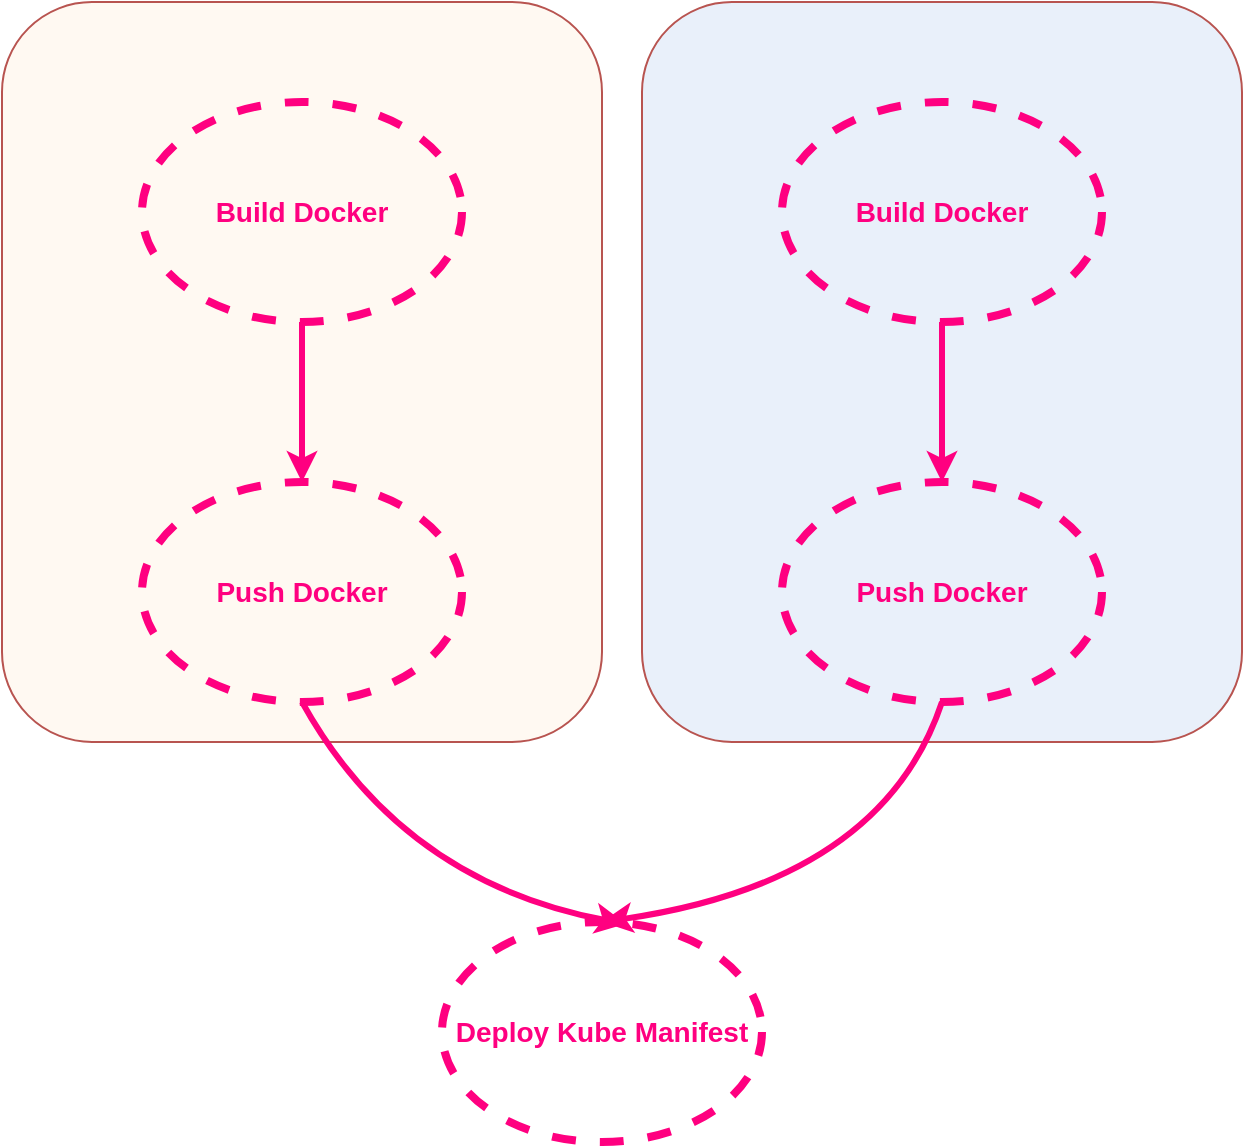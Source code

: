 <mxfile version="17.2.4" type="device"><diagram id="gIJQN4nk58KVeBEsR5i2" name="Page-1"><mxGraphModel dx="946" dy="672" grid="1" gridSize="10" guides="1" tooltips="1" connect="1" arrows="1" fold="1" page="1" pageScale="1" pageWidth="827" pageHeight="1169" math="0" shadow="0"><root><mxCell id="0"/><mxCell id="1" parent="0"/><mxCell id="vCzuLCDuU_ufFKsQT1Jc-11" value="" style="rounded=1;whiteSpace=wrap;html=1;fillColor=#A9C4EB;strokeColor=#b85450;gradientColor=none;gradientDirection=north;fillOpacity=25;" vertex="1" parent="1"><mxGeometry x="410" y="300" width="300" height="370" as="geometry"/></mxCell><mxCell id="vCzuLCDuU_ufFKsQT1Jc-10" value="" style="rounded=1;whiteSpace=wrap;html=1;fillColor=#FFE6CC;strokeColor=#b85450;gradientColor=none;gradientDirection=north;fillOpacity=25;" vertex="1" parent="1"><mxGeometry x="90" y="300" width="300" height="370" as="geometry"/></mxCell><mxCell id="vCzuLCDuU_ufFKsQT1Jc-2" value="Build Docker" style="ellipse;whiteSpace=wrap;html=1;fillColor=none;strokeColor=#FF0080;dashed=1;strokeWidth=4;fontColor=#FF0080;fontStyle=1;fontSize=14;" vertex="1" parent="1"><mxGeometry x="160" y="350" width="160" height="110" as="geometry"/></mxCell><mxCell id="vCzuLCDuU_ufFKsQT1Jc-3" value="&lt;b&gt;Push Docker&lt;/b&gt;" style="ellipse;whiteSpace=wrap;html=1;fillColor=none;strokeColor=#FF0080;dashed=1;strokeWidth=4;fontColor=#FF0080;fontSize=14;" vertex="1" parent="1"><mxGeometry x="160" y="540" width="160" height="110" as="geometry"/></mxCell><mxCell id="vCzuLCDuU_ufFKsQT1Jc-5" value="" style="curved=1;endArrow=classic;html=1;exitX=0.5;exitY=1;exitDx=0;exitDy=0;strokeColor=#FF0080;strokeWidth=3;entryX=0.5;entryY=0;entryDx=0;entryDy=0;" edge="1" parent="1" source="vCzuLCDuU_ufFKsQT1Jc-2" target="vCzuLCDuU_ufFKsQT1Jc-3"><mxGeometry width="50" height="50" relative="1" as="geometry"><mxPoint x="736" y="279.58" as="sourcePoint"/><mxPoint x="490" y="390" as="targetPoint"/><Array as="points"/></mxGeometry></mxCell><mxCell id="vCzuLCDuU_ufFKsQT1Jc-6" value="&lt;b&gt;Push Docker&lt;/b&gt;" style="ellipse;whiteSpace=wrap;html=1;fillColor=none;strokeColor=#FF0080;dashed=1;strokeWidth=4;fontColor=#FF0080;fontSize=14;" vertex="1" parent="1"><mxGeometry x="480" y="540" width="160" height="110" as="geometry"/></mxCell><mxCell id="vCzuLCDuU_ufFKsQT1Jc-7" value="" style="curved=1;endArrow=classic;html=1;exitX=0.5;exitY=1;exitDx=0;exitDy=0;strokeColor=#FF0080;strokeWidth=3;entryX=0.5;entryY=0;entryDx=0;entryDy=0;" edge="1" source="vCzuLCDuU_ufFKsQT1Jc-8" target="vCzuLCDuU_ufFKsQT1Jc-6" parent="1"><mxGeometry width="50" height="50" relative="1" as="geometry"><mxPoint x="1056" y="279.58" as="sourcePoint"/><mxPoint x="810" y="390" as="targetPoint"/><Array as="points"/></mxGeometry></mxCell><mxCell id="vCzuLCDuU_ufFKsQT1Jc-8" value="Build Docker" style="ellipse;whiteSpace=wrap;html=1;fillColor=none;strokeColor=#FF0080;dashed=1;strokeWidth=4;fontColor=#FF0080;fontStyle=1;fontSize=14;" vertex="1" parent="1"><mxGeometry x="480" y="350" width="160" height="110" as="geometry"/></mxCell><mxCell id="vCzuLCDuU_ufFKsQT1Jc-9" value="&lt;b&gt;Deploy Kube Manifest&lt;/b&gt;" style="ellipse;whiteSpace=wrap;html=1;fillColor=none;strokeColor=#FF0080;dashed=1;strokeWidth=4;fontColor=#FF0080;fontSize=14;" vertex="1" parent="1"><mxGeometry x="310" y="760" width="160" height="110" as="geometry"/></mxCell><mxCell id="vCzuLCDuU_ufFKsQT1Jc-13" value="" style="curved=1;endArrow=classic;html=1;exitX=0.5;exitY=1;exitDx=0;exitDy=0;strokeColor=#FF0080;strokeWidth=3;entryX=0.575;entryY=0.009;entryDx=0;entryDy=0;entryPerimeter=0;" edge="1" parent="1" source="vCzuLCDuU_ufFKsQT1Jc-3" target="vCzuLCDuU_ufFKsQT1Jc-9"><mxGeometry width="50" height="50" relative="1" as="geometry"><mxPoint x="239.5" y="700" as="sourcePoint"/><mxPoint x="239.5" y="780" as="targetPoint"/><Array as="points"><mxPoint x="290" y="740"/></Array></mxGeometry></mxCell><mxCell id="vCzuLCDuU_ufFKsQT1Jc-14" value="" style="curved=1;endArrow=classic;html=1;strokeColor=#FF0080;strokeWidth=3;exitX=0.5;exitY=1;exitDx=0;exitDy=0;" edge="1" parent="1" source="vCzuLCDuU_ufFKsQT1Jc-6"><mxGeometry width="50" height="50" relative="1" as="geometry"><mxPoint x="560" y="710" as="sourcePoint"/><mxPoint x="390" y="760" as="targetPoint"/><Array as="points"><mxPoint x="530" y="740"/></Array></mxGeometry></mxCell></root></mxGraphModel></diagram></mxfile>